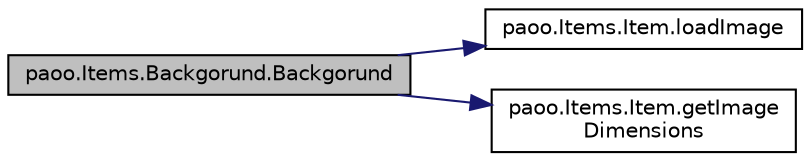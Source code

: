 digraph "paoo.Items.Backgorund.Backgorund"
{
 // LATEX_PDF_SIZE
  edge [fontname="Helvetica",fontsize="10",labelfontname="Helvetica",labelfontsize="10"];
  node [fontname="Helvetica",fontsize="10",shape=record];
  rankdir="LR";
  Node0 [label="paoo.Items.Backgorund.Backgorund",height=0.2,width=0.4,color="black", fillcolor="grey75", style="filled", fontcolor="black",tooltip=" "];
  Node0 -> Node1 [color="midnightblue",fontsize="10",style="solid",fontname="Helvetica"];
  Node1 [label="paoo.Items.Item.loadImage",height=0.2,width=0.4,color="black", fillcolor="white", style="filled",URL="$classpaoo_1_1_items_1_1_item.html#a321bec3d90dc1127c3b103edf14922d0",tooltip=" "];
  Node0 -> Node2 [color="midnightblue",fontsize="10",style="solid",fontname="Helvetica"];
  Node2 [label="paoo.Items.Item.getImage\lDimensions",height=0.2,width=0.4,color="black", fillcolor="white", style="filled",URL="$classpaoo_1_1_items_1_1_item.html#a3786544c6204b9e3ba2022bfa7803233",tooltip=" "];
}
